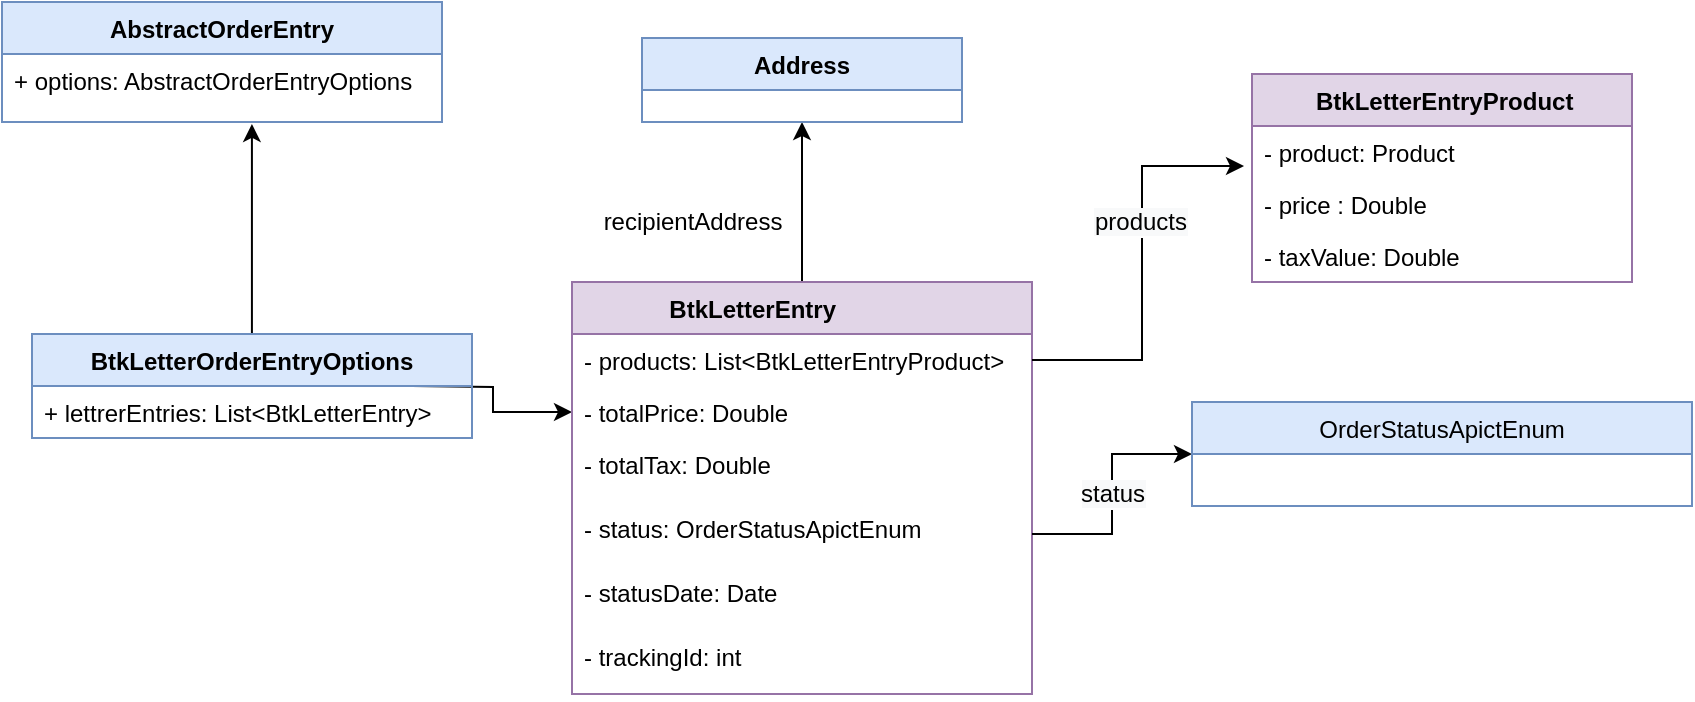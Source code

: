 <mxfile version="12.8.5" type="github">
  <diagram id="CNU7w9sgYSYAunCOMGmn" name="Page-1">
    <mxGraphModel dx="946" dy="623" grid="1" gridSize="10" guides="1" tooltips="1" connect="1" arrows="1" fold="1" page="1" pageScale="1" pageWidth="827" pageHeight="1169" math="0" shadow="0">
      <root>
        <mxCell id="0" />
        <mxCell id="1" parent="0" />
        <mxCell id="LnWXDcP7S4IgxRe3qEan-40" style="edgeStyle=orthogonalEdgeStyle;rounded=0;orthogonalLoop=1;jettySize=auto;html=1;exitX=1;exitY=0.5;exitDx=0;exitDy=0;" parent="1" target="LnWXDcP7S4IgxRe3qEan-38" edge="1">
          <mxGeometry relative="1" as="geometry">
            <mxPoint x="210" y="242" as="sourcePoint" />
          </mxGeometry>
        </mxCell>
        <mxCell id="dqXY3KG5e0j9-ZAYdP-f-13" style="edgeStyle=orthogonalEdgeStyle;rounded=0;orthogonalLoop=1;jettySize=auto;html=1;entryX=0.568;entryY=1.029;entryDx=0;entryDy=0;entryPerimeter=0;" parent="1" source="dqXY3KG5e0j9-ZAYdP-f-18" target="dqXY3KG5e0j9-ZAYdP-f-10" edge="1">
          <mxGeometry relative="1" as="geometry">
            <mxPoint x="130" y="207" as="sourcePoint" />
          </mxGeometry>
        </mxCell>
        <mxCell id="dqXY3KG5e0j9-ZAYdP-f-15" style="edgeStyle=orthogonalEdgeStyle;rounded=0;orthogonalLoop=1;jettySize=auto;html=1;exitX=0.5;exitY=0;exitDx=0;exitDy=0;entryX=0.5;entryY=1;entryDx=0;entryDy=0;" parent="1" source="LnWXDcP7S4IgxRe3qEan-36" target="LnWXDcP7S4IgxRe3qEan-11" edge="1">
          <mxGeometry relative="1" as="geometry" />
        </mxCell>
        <mxCell id="LnWXDcP7S4IgxRe3qEan-36" value="              BtkLetterEntry" style="swimlane;fontStyle=1;childLayout=stackLayout;horizontal=1;startSize=26;fillColor=#e1d5e7;horizontalStack=0;resizeParent=1;resizeParentMax=0;resizeLast=0;collapsible=1;marginBottom=0;align=left;strokeColor=#9673a6;" parent="1" vertex="1">
          <mxGeometry x="290" y="190" width="230" height="206" as="geometry" />
        </mxCell>
        <mxCell id="LnWXDcP7S4IgxRe3qEan-37" value="- products: List&lt;BtkLetterEntryProduct&gt;" style="text;strokeColor=none;fillColor=none;align=left;verticalAlign=top;spacingLeft=4;spacingRight=4;overflow=hidden;rotatable=0;points=[[0,0.5],[1,0.5]];portConstraint=eastwest;" parent="LnWXDcP7S4IgxRe3qEan-36" vertex="1">
          <mxGeometry y="26" width="230" height="26" as="geometry" />
        </mxCell>
        <mxCell id="LnWXDcP7S4IgxRe3qEan-38" value="- totalPrice: Double" style="text;strokeColor=none;fillColor=none;align=left;verticalAlign=top;spacingLeft=4;spacingRight=4;overflow=hidden;rotatable=0;points=[[0,0.5],[1,0.5]];portConstraint=eastwest;" parent="LnWXDcP7S4IgxRe3qEan-36" vertex="1">
          <mxGeometry y="52" width="230" height="26" as="geometry" />
        </mxCell>
        <mxCell id="LnWXDcP7S4IgxRe3qEan-39" value="- totalTax: Double" style="text;strokeColor=none;fillColor=none;align=left;verticalAlign=top;spacingLeft=4;spacingRight=4;overflow=hidden;rotatable=0;points=[[0,0.5],[1,0.5]];portConstraint=eastwest;" parent="LnWXDcP7S4IgxRe3qEan-36" vertex="1">
          <mxGeometry y="78" width="230" height="32" as="geometry" />
        </mxCell>
        <mxCell id="dqXY3KG5e0j9-ZAYdP-f-34" value="- status: OrderStatusApictEnum" style="text;strokeColor=none;fillColor=none;align=left;verticalAlign=top;spacingLeft=4;spacingRight=4;overflow=hidden;rotatable=0;points=[[0,0.5],[1,0.5]];portConstraint=eastwest;" parent="LnWXDcP7S4IgxRe3qEan-36" vertex="1">
          <mxGeometry y="110" width="230" height="32" as="geometry" />
        </mxCell>
        <mxCell id="CpVTMXKiFlSHCYYFx09B-1" value="- statusDate: Date" style="text;strokeColor=none;fillColor=none;align=left;verticalAlign=top;spacingLeft=4;spacingRight=4;overflow=hidden;rotatable=0;points=[[0,0.5],[1,0.5]];portConstraint=eastwest;" parent="LnWXDcP7S4IgxRe3qEan-36" vertex="1">
          <mxGeometry y="142" width="230" height="32" as="geometry" />
        </mxCell>
        <mxCell id="dqXY3KG5e0j9-ZAYdP-f-35" value="- trackingId: int" style="text;strokeColor=none;fillColor=none;align=left;verticalAlign=top;spacingLeft=4;spacingRight=4;overflow=hidden;rotatable=0;points=[[0,0.5],[1,0.5]];portConstraint=eastwest;" parent="LnWXDcP7S4IgxRe3qEan-36" vertex="1">
          <mxGeometry y="174" width="230" height="32" as="geometry" />
        </mxCell>
        <mxCell id="dqXY3KG5e0j9-ZAYdP-f-23" value="recipientAddress" style="text;html=1;align=center;verticalAlign=middle;resizable=0;points=[];autosize=1;" parent="1" vertex="1">
          <mxGeometry x="300" y="150" width="100" height="20" as="geometry" />
        </mxCell>
        <mxCell id="dqXY3KG5e0j9-ZAYdP-f-37" style="edgeStyle=orthogonalEdgeStyle;rounded=0;orthogonalLoop=1;jettySize=auto;html=1;exitX=1;exitY=0.5;exitDx=0;exitDy=0;entryX=-0.021;entryY=0.769;entryDx=0;entryDy=0;entryPerimeter=0;" parent="1" source="LnWXDcP7S4IgxRe3qEan-37" target="dqXY3KG5e0j9-ZAYdP-f-25" edge="1">
          <mxGeometry relative="1" as="geometry" />
        </mxCell>
        <mxCell id="FWKqAyKB7Km8Vo4Kw_Tr-6" value="&lt;span style=&quot;text-align: left ; background-color: rgb(248 , 249 , 250)&quot;&gt;products&lt;/span&gt;" style="text;html=1;align=center;verticalAlign=middle;resizable=0;points=[];labelBackgroundColor=#ffffff;" vertex="1" connectable="0" parent="dqXY3KG5e0j9-ZAYdP-f-37">
          <mxGeometry x="0.222" y="1" relative="1" as="geometry">
            <mxPoint as="offset" />
          </mxGeometry>
        </mxCell>
        <mxCell id="FWKqAyKB7Km8Vo4Kw_Tr-5" value="&lt;span style=&quot;font-size: 12px ; text-align: left ; background-color: rgb(248 , 249 , 250)&quot;&gt;status&lt;/span&gt;" style="edgeStyle=orthogonalEdgeStyle;rounded=0;orthogonalLoop=1;jettySize=auto;html=1;" edge="1" parent="1" source="dqXY3KG5e0j9-ZAYdP-f-34" target="FWKqAyKB7Km8Vo4Kw_Tr-1">
          <mxGeometry relative="1" as="geometry" />
        </mxCell>
        <mxCell id="dqXY3KG5e0j9-ZAYdP-f-24" value="         BtkLetterEntryProduct" style="swimlane;fontStyle=1;childLayout=stackLayout;horizontal=1;startSize=26;fillColor=#e1d5e7;horizontalStack=0;resizeParent=1;resizeParentMax=0;resizeLast=0;collapsible=1;marginBottom=0;align=left;strokeColor=#9673a6;" parent="1" vertex="1">
          <mxGeometry x="630" y="86" width="190" height="104" as="geometry" />
        </mxCell>
        <mxCell id="dqXY3KG5e0j9-ZAYdP-f-25" value="- product: Product" style="text;strokeColor=none;fillColor=none;align=left;verticalAlign=top;spacingLeft=4;spacingRight=4;overflow=hidden;rotatable=0;points=[[0,0.5],[1,0.5]];portConstraint=eastwest;" parent="dqXY3KG5e0j9-ZAYdP-f-24" vertex="1">
          <mxGeometry y="26" width="190" height="26" as="geometry" />
        </mxCell>
        <mxCell id="dqXY3KG5e0j9-ZAYdP-f-26" value="- price : Double" style="text;strokeColor=none;fillColor=none;align=left;verticalAlign=top;spacingLeft=4;spacingRight=4;overflow=hidden;rotatable=0;points=[[0,0.5],[1,0.5]];portConstraint=eastwest;" parent="dqXY3KG5e0j9-ZAYdP-f-24" vertex="1">
          <mxGeometry y="52" width="190" height="26" as="geometry" />
        </mxCell>
        <mxCell id="dqXY3KG5e0j9-ZAYdP-f-27" value="- taxValue: Double" style="text;strokeColor=none;fillColor=none;align=left;verticalAlign=top;spacingLeft=4;spacingRight=4;overflow=hidden;rotatable=0;points=[[0,0.5],[1,0.5]];portConstraint=eastwest;" parent="dqXY3KG5e0j9-ZAYdP-f-24" vertex="1">
          <mxGeometry y="78" width="190" height="26" as="geometry" />
        </mxCell>
        <mxCell id="dqXY3KG5e0j9-ZAYdP-f-9" value="AbstractOrderEntry" style="swimlane;fontStyle=1;childLayout=stackLayout;horizontal=1;startSize=26;fillColor=#dae8fc;horizontalStack=0;resizeParent=1;resizeParentMax=0;resizeLast=0;collapsible=1;marginBottom=0;strokeColor=#6c8ebf;" parent="1" vertex="1">
          <mxGeometry x="5" y="50" width="220" height="60" as="geometry" />
        </mxCell>
        <mxCell id="dqXY3KG5e0j9-ZAYdP-f-10" value="+ options: AbstractOrderEntryOptions" style="text;strokeColor=none;fillColor=none;align=left;verticalAlign=top;spacingLeft=4;spacingRight=4;overflow=hidden;rotatable=0;points=[[0,0.5],[1,0.5]];portConstraint=eastwest;fontStyle=0" parent="dqXY3KG5e0j9-ZAYdP-f-9" vertex="1">
          <mxGeometry y="26" width="220" height="34" as="geometry" />
        </mxCell>
        <mxCell id="dqXY3KG5e0j9-ZAYdP-f-18" value="BtkLetterOrderEntryOptions" style="swimlane;fontStyle=1;childLayout=stackLayout;horizontal=1;startSize=26;fillColor=#dae8fc;horizontalStack=0;resizeParent=1;resizeParentMax=0;resizeLast=0;collapsible=1;marginBottom=0;strokeColor=#6c8ebf;" parent="1" vertex="1">
          <mxGeometry x="20" y="216" width="220" height="52" as="geometry" />
        </mxCell>
        <mxCell id="dqXY3KG5e0j9-ZAYdP-f-19" value="+ lettrerEntries: List&lt;BtkLetterEntry&gt;" style="text;strokeColor=none;fillColor=none;align=left;verticalAlign=top;spacingLeft=4;spacingRight=4;overflow=hidden;rotatable=0;points=[[0,0.5],[1,0.5]];portConstraint=eastwest;" parent="dqXY3KG5e0j9-ZAYdP-f-18" vertex="1">
          <mxGeometry y="26" width="220" height="26" as="geometry" />
        </mxCell>
        <mxCell id="LnWXDcP7S4IgxRe3qEan-11" value="Address" style="swimlane;fontStyle=1;align=center;verticalAlign=top;childLayout=stackLayout;horizontal=1;startSize=26;horizontalStack=0;resizeParent=1;resizeParentMax=0;resizeLast=0;collapsible=1;marginBottom=0;fillColor=#dae8fc;strokeColor=#6c8ebf;" parent="1" vertex="1">
          <mxGeometry x="325" y="68" width="160" height="42" as="geometry" />
        </mxCell>
        <mxCell id="FWKqAyKB7Km8Vo4Kw_Tr-1" value="OrderStatusApictEnum" style="swimlane;fontStyle=0;childLayout=stackLayout;horizontal=1;startSize=26;fillColor=#dae8fc;horizontalStack=0;resizeParent=1;resizeParentMax=0;resizeLast=0;collapsible=1;marginBottom=0;strokeColor=#6c8ebf;" vertex="1" parent="1">
          <mxGeometry x="600" y="250" width="250" height="52" as="geometry" />
        </mxCell>
      </root>
    </mxGraphModel>
  </diagram>
</mxfile>
